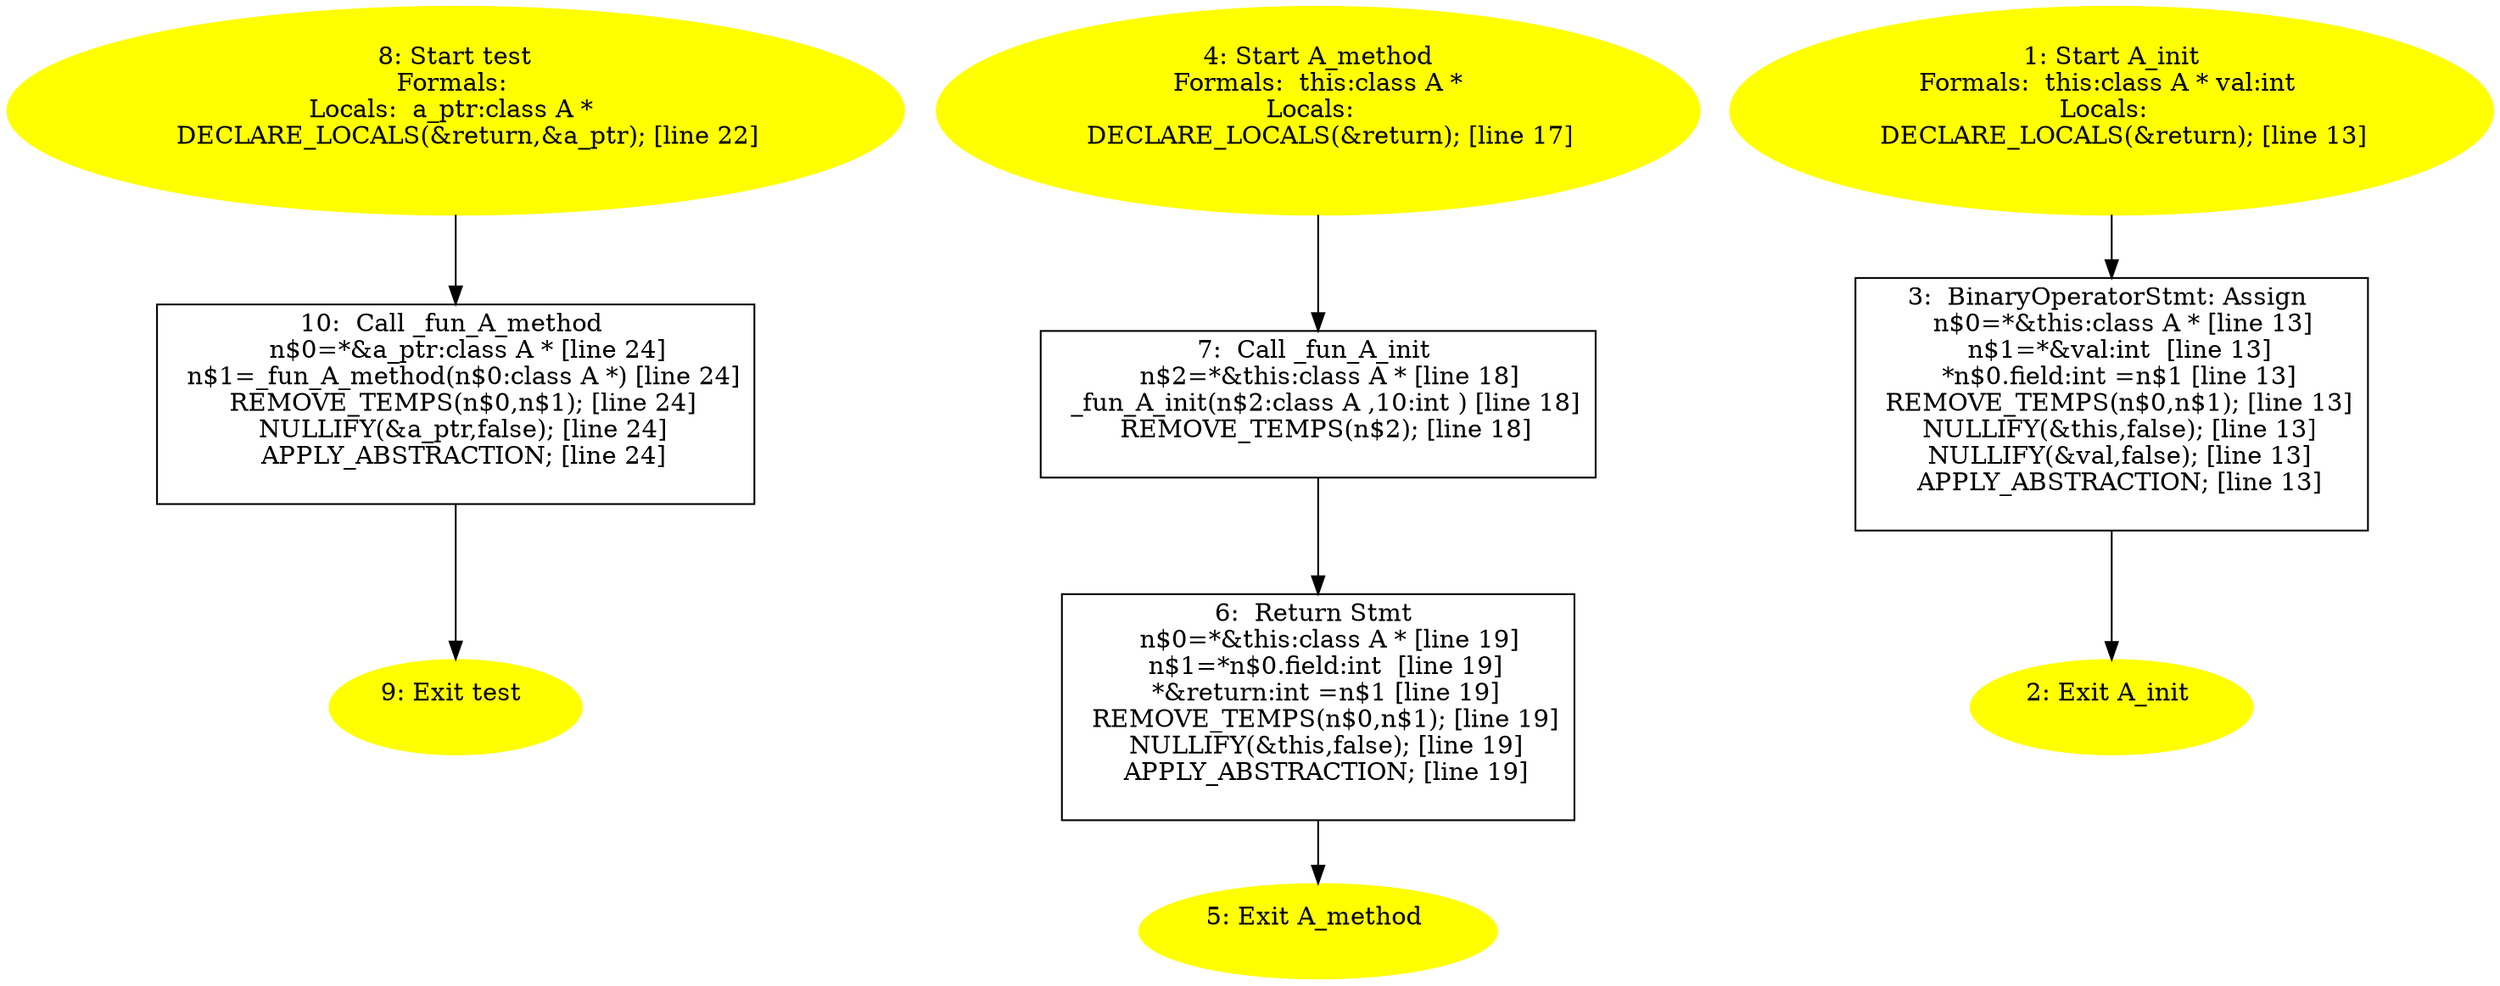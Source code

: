 digraph iCFG {
10 [label="10:  Call _fun_A_method \n   n$0=*&a_ptr:class A * [line 24]\n  n$1=_fun_A_method(n$0:class A *) [line 24]\n  REMOVE_TEMPS(n$0,n$1); [line 24]\n  NULLIFY(&a_ptr,false); [line 24]\n  APPLY_ABSTRACTION; [line 24]\n " shape="box"]
	

	 10 -> 9 ;
9 [label="9: Exit test \n  " color=yellow style=filled]
	

8 [label="8: Start test\nFormals: \nLocals:  a_ptr:class A * \n   DECLARE_LOCALS(&return,&a_ptr); [line 22]\n " color=yellow style=filled]
	

	 8 -> 10 ;
7 [label="7:  Call _fun_A_init \n   n$2=*&this:class A * [line 18]\n  _fun_A_init(n$2:class A ,10:int ) [line 18]\n  REMOVE_TEMPS(n$2); [line 18]\n " shape="box"]
	

	 7 -> 6 ;
6 [label="6:  Return Stmt \n   n$0=*&this:class A * [line 19]\n  n$1=*n$0.field:int  [line 19]\n  *&return:int =n$1 [line 19]\n  REMOVE_TEMPS(n$0,n$1); [line 19]\n  NULLIFY(&this,false); [line 19]\n  APPLY_ABSTRACTION; [line 19]\n " shape="box"]
	

	 6 -> 5 ;
5 [label="5: Exit A_method \n  " color=yellow style=filled]
	

4 [label="4: Start A_method\nFormals:  this:class A *\nLocals:  \n   DECLARE_LOCALS(&return); [line 17]\n " color=yellow style=filled]
	

	 4 -> 7 ;
3 [label="3:  BinaryOperatorStmt: Assign \n   n$0=*&this:class A * [line 13]\n  n$1=*&val:int  [line 13]\n  *n$0.field:int =n$1 [line 13]\n  REMOVE_TEMPS(n$0,n$1); [line 13]\n  NULLIFY(&this,false); [line 13]\n  NULLIFY(&val,false); [line 13]\n  APPLY_ABSTRACTION; [line 13]\n " shape="box"]
	

	 3 -> 2 ;
2 [label="2: Exit A_init \n  " color=yellow style=filled]
	

1 [label="1: Start A_init\nFormals:  this:class A * val:int \nLocals:  \n   DECLARE_LOCALS(&return); [line 13]\n " color=yellow style=filled]
	

	 1 -> 3 ;
}
